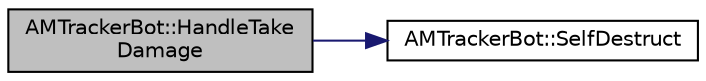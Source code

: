 digraph "AMTrackerBot::HandleTakeDamage"
{
 // LATEX_PDF_SIZE
  edge [fontname="Helvetica",fontsize="10",labelfontname="Helvetica",labelfontsize="10"];
  node [fontname="Helvetica",fontsize="10",shape=record];
  rankdir="LR";
  Node1 [label="AMTrackerBot::HandleTake\lDamage",height=0.2,width=0.4,color="black", fillcolor="grey75", style="filled", fontcolor="black",tooltip=" "];
  Node1 -> Node2 [color="midnightblue",fontsize="10",style="solid",fontname="Helvetica"];
  Node2 [label="AMTrackerBot::SelfDestruct",height=0.2,width=0.4,color="black", fillcolor="white", style="filled",URL="$class_a_m_tracker_bot.html#a1697f0d21cf8a710e87975d949f07155",tooltip=" "];
}
